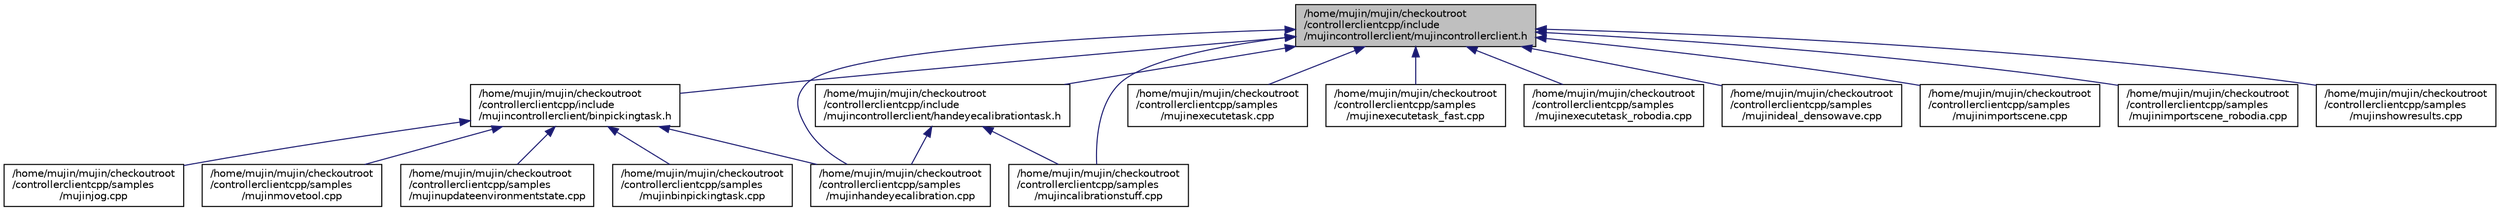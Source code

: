 digraph "/home/mujin/mujin/checkoutroot/controllerclientcpp/include/mujincontrollerclient/mujincontrollerclient.h"
{
  bgcolor="transparent";
  edge [fontname="Helvetica",fontsize="10",labelfontname="Helvetica",labelfontsize="10"];
  node [fontname="Helvetica",fontsize="10",shape=record];
  Node1 [label="/home/mujin/mujin/checkoutroot\l/controllerclientcpp/include\l/mujincontrollerclient/mujincontrollerclient.h",height=0.2,width=0.4,color="black", fillcolor="grey75", style="filled" fontcolor="black"];
  Node1 -> Node2 [dir="back",color="midnightblue",fontsize="10",style="solid",fontname="Helvetica"];
  Node2 [label="/home/mujin/mujin/checkoutroot\l/controllerclientcpp/include\l/mujincontrollerclient/binpickingtask.h",height=0.2,width=0.4,color="black",URL="$binpickingtask_8h.html"];
  Node2 -> Node3 [dir="back",color="midnightblue",fontsize="10",style="solid",fontname="Helvetica"];
  Node3 [label="/home/mujin/mujin/checkoutroot\l/controllerclientcpp/samples\l/mujinbinpickingtask.cpp",height=0.2,width=0.4,color="black",URL="$mujinbinpickingtask_8cpp.html"];
  Node2 -> Node4 [dir="back",color="midnightblue",fontsize="10",style="solid",fontname="Helvetica"];
  Node4 [label="/home/mujin/mujin/checkoutroot\l/controllerclientcpp/samples\l/mujinhandeyecalibration.cpp",height=0.2,width=0.4,color="black",URL="$mujinhandeyecalibration_8cpp.html"];
  Node2 -> Node5 [dir="back",color="midnightblue",fontsize="10",style="solid",fontname="Helvetica"];
  Node5 [label="/home/mujin/mujin/checkoutroot\l/controllerclientcpp/samples\l/mujinjog.cpp",height=0.2,width=0.4,color="black",URL="$mujinjog_8cpp.html"];
  Node2 -> Node6 [dir="back",color="midnightblue",fontsize="10",style="solid",fontname="Helvetica"];
  Node6 [label="/home/mujin/mujin/checkoutroot\l/controllerclientcpp/samples\l/mujinmovetool.cpp",height=0.2,width=0.4,color="black",URL="$mujinmovetool_8cpp.html"];
  Node2 -> Node7 [dir="back",color="midnightblue",fontsize="10",style="solid",fontname="Helvetica"];
  Node7 [label="/home/mujin/mujin/checkoutroot\l/controllerclientcpp/samples\l/mujinupdateenvironmentstate.cpp",height=0.2,width=0.4,color="black",URL="$mujinupdateenvironmentstate_8cpp.html"];
  Node1 -> Node8 [dir="back",color="midnightblue",fontsize="10",style="solid",fontname="Helvetica"];
  Node8 [label="/home/mujin/mujin/checkoutroot\l/controllerclientcpp/include\l/mujincontrollerclient/handeyecalibrationtask.h",height=0.2,width=0.4,color="black",URL="$handeyecalibrationtask_8h.html"];
  Node8 -> Node9 [dir="back",color="midnightblue",fontsize="10",style="solid",fontname="Helvetica"];
  Node9 [label="/home/mujin/mujin/checkoutroot\l/controllerclientcpp/samples\l/mujincalibrationstuff.cpp",height=0.2,width=0.4,color="black",URL="$mujincalibrationstuff_8cpp.html"];
  Node8 -> Node4 [dir="back",color="midnightblue",fontsize="10",style="solid",fontname="Helvetica"];
  Node1 -> Node9 [dir="back",color="midnightblue",fontsize="10",style="solid",fontname="Helvetica"];
  Node1 -> Node10 [dir="back",color="midnightblue",fontsize="10",style="solid",fontname="Helvetica"];
  Node10 [label="/home/mujin/mujin/checkoutroot\l/controllerclientcpp/samples\l/mujinexecutetask.cpp",height=0.2,width=0.4,color="black",URL="$mujinexecutetask_8cpp.html"];
  Node1 -> Node11 [dir="back",color="midnightblue",fontsize="10",style="solid",fontname="Helvetica"];
  Node11 [label="/home/mujin/mujin/checkoutroot\l/controllerclientcpp/samples\l/mujinexecutetask_fast.cpp",height=0.2,width=0.4,color="black",URL="$mujinexecutetask__fast_8cpp.html"];
  Node1 -> Node12 [dir="back",color="midnightblue",fontsize="10",style="solid",fontname="Helvetica"];
  Node12 [label="/home/mujin/mujin/checkoutroot\l/controllerclientcpp/samples\l/mujinexecutetask_robodia.cpp",height=0.2,width=0.4,color="black",URL="$mujinexecutetask__robodia_8cpp.html"];
  Node1 -> Node4 [dir="back",color="midnightblue",fontsize="10",style="solid",fontname="Helvetica"];
  Node1 -> Node13 [dir="back",color="midnightblue",fontsize="10",style="solid",fontname="Helvetica"];
  Node13 [label="/home/mujin/mujin/checkoutroot\l/controllerclientcpp/samples\l/mujinideal_densowave.cpp",height=0.2,width=0.4,color="black",URL="$mujinideal__densowave_8cpp.html"];
  Node1 -> Node14 [dir="back",color="midnightblue",fontsize="10",style="solid",fontname="Helvetica"];
  Node14 [label="/home/mujin/mujin/checkoutroot\l/controllerclientcpp/samples\l/mujinimportscene.cpp",height=0.2,width=0.4,color="black",URL="$mujinimportscene_8cpp.html"];
  Node1 -> Node15 [dir="back",color="midnightblue",fontsize="10",style="solid",fontname="Helvetica"];
  Node15 [label="/home/mujin/mujin/checkoutroot\l/controllerclientcpp/samples\l/mujinimportscene_robodia.cpp",height=0.2,width=0.4,color="black",URL="$mujinimportscene__robodia_8cpp.html"];
  Node1 -> Node16 [dir="back",color="midnightblue",fontsize="10",style="solid",fontname="Helvetica"];
  Node16 [label="/home/mujin/mujin/checkoutroot\l/controllerclientcpp/samples\l/mujinshowresults.cpp",height=0.2,width=0.4,color="black",URL="$mujinshowresults_8cpp.html"];
}
